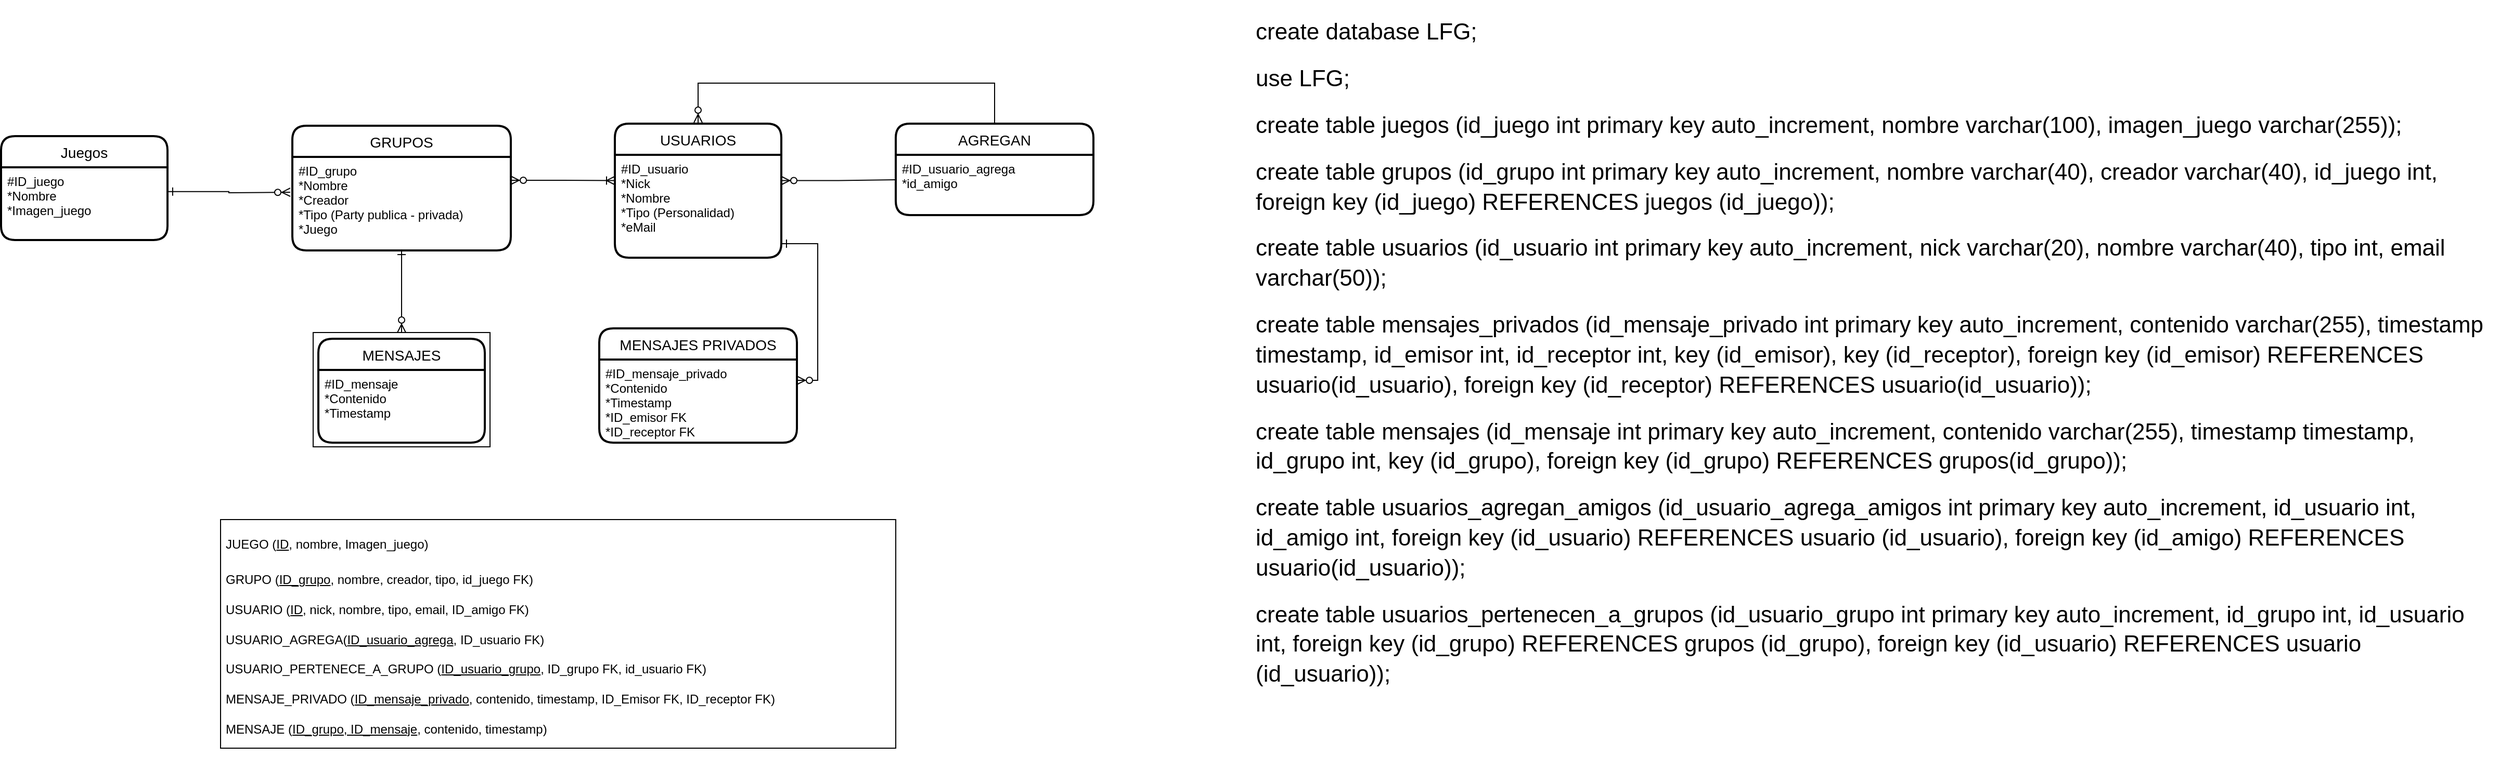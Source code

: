 <mxfile version="14.9.6" type="device"><diagram id="fGXiITKRBBbYJHxgEdGm" name="Proyecto Final"><mxGraphModel dx="2044" dy="1532" grid="1" gridSize="10" guides="1" tooltips="1" connect="1" arrows="1" fold="1" page="1" pageScale="1" pageWidth="827" pageHeight="1169" math="0" shadow="0"><root><mxCell id="0"/><mxCell id="1" parent="0"/><mxCell id="xlUKNqz5LgOI7BJJs7a0-16" value="" style="rounded=0;whiteSpace=wrap;html=1;strokeColor=#000000;" parent="1" vertex="1"><mxGeometry x="340" y="420" width="170" height="110" as="geometry"/></mxCell><mxCell id="fz3BFQP-4LdyfSXJcYYv-1" value="USUARIOS" style="swimlane;childLayout=stackLayout;horizontal=1;startSize=30;horizontalStack=0;rounded=1;fontSize=14;fontStyle=0;strokeWidth=2;resizeParent=0;resizeLast=1;shadow=0;dashed=0;align=center;" parent="1" vertex="1"><mxGeometry x="630" y="219" width="160" height="129" as="geometry"/></mxCell><mxCell id="fz3BFQP-4LdyfSXJcYYv-2" value="#ID_usuario&#10;*Nick&#10;*Nombre&#10;*Tipo (Personalidad)&#10;*eMail" style="align=left;strokeColor=none;fillColor=none;spacingLeft=4;fontSize=12;verticalAlign=top;resizable=0;rotatable=0;part=1;" parent="fz3BFQP-4LdyfSXJcYYv-1" vertex="1"><mxGeometry y="30" width="160" height="99" as="geometry"/></mxCell><mxCell id="xlUKNqz5LgOI7BJJs7a0-6" style="edgeStyle=orthogonalEdgeStyle;rounded=0;orthogonalLoop=1;jettySize=auto;html=1;endArrow=ERzeroToMany;endFill=1;startArrow=none;startFill=0;exitX=0.5;exitY=0;exitDx=0;exitDy=0;" parent="fz3BFQP-4LdyfSXJcYYv-1" source="xlUKNqz5LgOI7BJJs7a0-17" edge="1"><mxGeometry relative="1" as="geometry"><mxPoint x="80" y="-1" as="targetPoint"/><mxPoint x="370" y="-29" as="sourcePoint"/><Array as="points"><mxPoint x="365" y="-39"/><mxPoint x="80" y="-39"/></Array></mxGeometry></mxCell><mxCell id="fz3BFQP-4LdyfSXJcYYv-3" value="GRUPOS" style="swimlane;childLayout=stackLayout;horizontal=1;startSize=30;horizontalStack=0;rounded=1;fontSize=14;fontStyle=0;strokeWidth=2;resizeParent=0;resizeLast=1;shadow=0;dashed=0;align=center;" parent="1" vertex="1"><mxGeometry x="320" y="221" width="210" height="120" as="geometry"/></mxCell><mxCell id="fz3BFQP-4LdyfSXJcYYv-4" value="#ID_grupo&#10;*Nombre&#10;*Creador&#10;*Tipo (Party publica - privada)&#10;*Juego" style="align=left;strokeColor=none;fillColor=none;spacingLeft=4;fontSize=12;verticalAlign=top;resizable=0;rotatable=0;part=1;" parent="fz3BFQP-4LdyfSXJcYYv-3" vertex="1"><mxGeometry y="30" width="210" height="90" as="geometry"/></mxCell><mxCell id="fz3BFQP-4LdyfSXJcYYv-5" value="Juegos" style="swimlane;childLayout=stackLayout;horizontal=1;startSize=30;horizontalStack=0;rounded=1;fontSize=14;fontStyle=0;strokeWidth=2;resizeParent=0;resizeLast=1;shadow=0;dashed=0;align=center;" parent="1" vertex="1"><mxGeometry x="40" y="231" width="160" height="100" as="geometry"/></mxCell><mxCell id="fz3BFQP-4LdyfSXJcYYv-6" value="#ID_juego&#10;*Nombre&#10;*Imagen_juego" style="align=left;strokeColor=none;fillColor=none;spacingLeft=4;fontSize=12;verticalAlign=top;resizable=0;rotatable=0;part=1;" parent="fz3BFQP-4LdyfSXJcYYv-5" vertex="1"><mxGeometry y="30" width="160" height="70" as="geometry"/></mxCell><mxCell id="fz3BFQP-4LdyfSXJcYYv-7" value="MENSAJES PRIVADOS" style="swimlane;childLayout=stackLayout;horizontal=1;startSize=30;horizontalStack=0;rounded=1;fontSize=14;fontStyle=0;strokeWidth=2;resizeParent=0;resizeLast=1;shadow=0;dashed=0;align=center;" parent="1" vertex="1"><mxGeometry x="615" y="416" width="190" height="110" as="geometry"/></mxCell><mxCell id="fz3BFQP-4LdyfSXJcYYv-8" value="#ID_mensaje_privado&#10;*Contenido&#10;*Timestamp&#10;*ID_emisor FK&#10;*ID_receptor FK" style="align=left;strokeColor=none;fillColor=none;spacingLeft=4;fontSize=12;verticalAlign=top;resizable=0;rotatable=0;part=1;" parent="fz3BFQP-4LdyfSXJcYYv-7" vertex="1"><mxGeometry y="30" width="190" height="80" as="geometry"/></mxCell><mxCell id="xlUKNqz5LgOI7BJJs7a0-1" style="edgeStyle=orthogonalEdgeStyle;rounded=0;orthogonalLoop=1;jettySize=auto;html=1;exitX=1;exitY=0.25;exitDx=0;exitDy=0;entryX=0;entryY=0.25;entryDx=0;entryDy=0;endArrow=ERoneToMany;endFill=0;startArrow=ERzeroToMany;startFill=1;" parent="1" source="fz3BFQP-4LdyfSXJcYYv-4" target="fz3BFQP-4LdyfSXJcYYv-2" edge="1"><mxGeometry relative="1" as="geometry"/></mxCell><mxCell id="xlUKNqz5LgOI7BJJs7a0-3" style="edgeStyle=orthogonalEdgeStyle;rounded=0;orthogonalLoop=1;jettySize=auto;html=1;exitX=0.5;exitY=1;exitDx=0;exitDy=0;endArrow=ERzeroToMany;endFill=1;startArrow=ERone;startFill=0;entryX=0.5;entryY=0;entryDx=0;entryDy=0;" parent="1" source="fz3BFQP-4LdyfSXJcYYv-4" target="xlUKNqz5LgOI7BJJs7a0-16" edge="1"><mxGeometry relative="1" as="geometry"><mxPoint x="425" y="410" as="targetPoint"/></mxGeometry></mxCell><mxCell id="xlUKNqz5LgOI7BJJs7a0-4" style="edgeStyle=orthogonalEdgeStyle;rounded=0;orthogonalLoop=1;jettySize=auto;html=1;exitX=1;exitY=0.25;exitDx=0;exitDy=0;endArrow=ERone;endFill=0;startArrow=ERzeroToMany;startFill=1;entryX=1.006;entryY=0.864;entryDx=0;entryDy=0;entryPerimeter=0;" parent="1" source="fz3BFQP-4LdyfSXJcYYv-8" target="fz3BFQP-4LdyfSXJcYYv-2" edge="1"><mxGeometry relative="1" as="geometry"/></mxCell><mxCell id="xlUKNqz5LgOI7BJJs7a0-5" style="edgeStyle=orthogonalEdgeStyle;rounded=0;orthogonalLoop=1;jettySize=auto;html=1;endArrow=ERzeroToMany;endFill=1;startArrow=ERone;startFill=0;exitX=1.006;exitY=0.334;exitDx=0;exitDy=0;exitPerimeter=0;" parent="1" source="fz3BFQP-4LdyfSXJcYYv-6" edge="1"><mxGeometry relative="1" as="geometry"><mxPoint x="318" y="285" as="targetPoint"/><mxPoint x="210" y="285" as="sourcePoint"/></mxGeometry></mxCell><mxCell id="xlUKNqz5LgOI7BJJs7a0-10" value="&lt;h1&gt;&lt;span style=&quot;font-size: 12px ; font-weight: 400&quot;&gt;JUEGO (&lt;u&gt;ID&lt;/u&gt;, nombre, Imagen_juego)&lt;/span&gt;&lt;br style=&quot;font-size: 12px ; font-weight: 400&quot;&gt;&lt;/h1&gt;&lt;div&gt;&lt;span style=&quot;font-size: 12px ; font-weight: 400&quot;&gt;GRUPO (&lt;u&gt;ID_grupo&lt;/u&gt;, nombre, creador, tipo, id_juego FK)&lt;/span&gt;&lt;/div&gt;&lt;div&gt;&lt;span style=&quot;font-size: 12px ; font-weight: 400&quot;&gt;&lt;br&gt;&lt;/span&gt;&lt;/div&gt;&lt;div&gt;USUARIO (&lt;u&gt;ID&lt;/u&gt;, nick, nombre, tipo, email, ID_amigo FK)&lt;/div&gt;&lt;div&gt;&lt;br&gt;&lt;/div&gt;&lt;div&gt;USUARIO_AGREGA(&lt;u&gt;ID_usuario_agrega&lt;/u&gt;, ID_usuario FK)&lt;/div&gt;&lt;div&gt;&lt;br&gt;&lt;/div&gt;&lt;div&gt;USUARIO_PERTENECE_A_GRUPO (&lt;u&gt;ID_usuario_grupo&lt;/u&gt;, ID_grupo FK, id_usuario FK)&lt;/div&gt;&lt;div&gt;&lt;br&gt;&lt;/div&gt;&lt;div&gt;MENSAJE_PRIVADO (&lt;u&gt;ID_mensaje_privado&lt;/u&gt;, contenido, timestamp, ID_Emisor FK, ID_receptor FK)&lt;/div&gt;&lt;div&gt;&lt;br&gt;&lt;/div&gt;&lt;div&gt;MENSAJE (&lt;u&gt;ID_grupo,&amp;nbsp;ID_mensaje&lt;/u&gt;, contenido, timestamp)&lt;/div&gt;" style="text;html=1;fillColor=none;spacing=5;spacingTop=-20;whiteSpace=wrap;overflow=hidden;rounded=0;strokeColor=#000000;align=left;" parent="1" vertex="1"><mxGeometry x="251" y="600" width="649" height="220" as="geometry"/></mxCell><mxCell id="xlUKNqz5LgOI7BJJs7a0-11" value="&lt;h1 style=&quot;font-size: 22px&quot;&gt;&lt;/h1&gt;&lt;h1&gt;&lt;span style=&quot;font-weight: normal&quot;&gt;&lt;span style=&quot;font-size: 22px&quot;&gt;create database LFG;&lt;/span&gt;&lt;br&gt;&lt;/span&gt;&lt;/h1&gt;&lt;h1&gt;&lt;span style=&quot;font-size: 22px ; font-weight: normal&quot;&gt;use LFG;&lt;/span&gt;&lt;/h1&gt;&lt;h1&gt;&lt;span style=&quot;font-size: 22px ; font-weight: normal&quot;&gt;create table juegos (id_juego int primary key auto_increment, nombre varchar(100), imagen_juego varchar(255));&lt;/span&gt;&lt;/h1&gt;&lt;h1&gt;&lt;span style=&quot;font-size: 22px ; font-weight: normal&quot;&gt;create table grupos (id_grupo int primary key auto_increment, nombre varchar(40), creador varchar(40), id_juego int, foreign key (id_juego) REFERENCES juegos (id_juego));&lt;/span&gt;&lt;/h1&gt;&lt;h1&gt;&lt;span style=&quot;font-size: 22px ; font-weight: normal&quot;&gt;create table usuarios (id_usuario int primary key auto_increment, nick varchar(20), nombre varchar(40), tipo int, email varchar(50));&lt;/span&gt;&lt;/h1&gt;&lt;h1&gt;&lt;span style=&quot;font-size: 22px ; font-weight: normal&quot;&gt;create table mensajes_privados (id_mensaje_privado int primary key auto_increment, contenido varchar(255), timestamp timestamp, id_emisor int, id_receptor int, key (id_emisor), key (id_receptor), foreign key (id_emisor) REFERENCES usuario(id_usuario), foreign key (id_receptor) REFERENCES usuario(id_usuario));&lt;/span&gt;&lt;/h1&gt;&lt;h1&gt;&lt;span style=&quot;font-size: 22px ; font-weight: normal&quot;&gt;create table mensajes (id_mensaje int primary key auto_increment, contenido varchar(255), timestamp timestamp, id_grupo int, key (id_grupo), foreign key (id_grupo) REFERENCES grupos(id_grupo));&lt;/span&gt;&lt;/h1&gt;&lt;h1&gt;&lt;span style=&quot;font-size: 22px ; font-weight: normal&quot;&gt;create table usuarios_agregan_amigos (id_usuario_agrega_amigos int primary key auto_increment, id_usuario int, id_amigo int, foreign key (id_usuario) REFERENCES usuario (id_usuario), foreign key (id_amigo) REFERENCES usuario(id_usuario));&lt;/span&gt;&lt;/h1&gt;&lt;h1&gt;&lt;span style=&quot;font-size: 22px ; font-weight: normal&quot;&gt;create table usuarios_pertenecen_a_grupos (id_usuario_grupo int primary key auto_increment, id_grupo int, id_usuario int, foreign key (id_grupo) REFERENCES grupos (id_grupo), foreign key (id_usuario) REFERENCES usuario (id_usuario));&lt;/span&gt;&lt;/h1&gt;&lt;div style=&quot;font-size: 22px&quot;&gt;&lt;br&gt;&lt;/div&gt;" style="text;html=1;strokeColor=none;fillColor=none;spacing=5;spacingTop=-20;whiteSpace=wrap;overflow=hidden;rounded=0;" parent="1" vertex="1"><mxGeometry x="1241" y="110" width="1200" height="730" as="geometry"/></mxCell><mxCell id="xlUKNqz5LgOI7BJJs7a0-12" value="MENSAJES" style="swimlane;childLayout=stackLayout;horizontal=1;startSize=30;horizontalStack=0;rounded=1;fontSize=14;fontStyle=0;strokeWidth=2;resizeParent=0;resizeLast=1;shadow=0;dashed=0;align=center;" parent="1" vertex="1"><mxGeometry x="345" y="426" width="160" height="100" as="geometry"/></mxCell><mxCell id="xlUKNqz5LgOI7BJJs7a0-13" value="#ID_mensaje&#10;*Contenido&#10;*Timestamp" style="align=left;strokeColor=none;fillColor=none;spacingLeft=4;fontSize=12;verticalAlign=top;resizable=0;rotatable=0;part=1;" parent="xlUKNqz5LgOI7BJJs7a0-12" vertex="1"><mxGeometry y="30" width="160" height="70" as="geometry"/></mxCell><mxCell id="xlUKNqz5LgOI7BJJs7a0-17" value="AGREGAN" style="swimlane;childLayout=stackLayout;horizontal=1;startSize=30;horizontalStack=0;rounded=1;fontSize=14;fontStyle=0;strokeWidth=2;resizeParent=0;resizeLast=1;shadow=0;dashed=0;align=center;" parent="1" vertex="1"><mxGeometry x="900" y="219" width="190" height="88" as="geometry"/></mxCell><mxCell id="xlUKNqz5LgOI7BJJs7a0-18" value="#ID_usuario_agrega&#10;*id_amigo&#10;" style="align=left;strokeColor=none;fillColor=none;spacingLeft=4;fontSize=12;verticalAlign=top;resizable=0;rotatable=0;part=1;" parent="xlUKNqz5LgOI7BJJs7a0-17" vertex="1"><mxGeometry y="30" width="190" height="58" as="geometry"/></mxCell><mxCell id="xlUKNqz5LgOI7BJJs7a0-21" style="edgeStyle=orthogonalEdgeStyle;rounded=0;orthogonalLoop=1;jettySize=auto;html=1;exitX=1;exitY=0.25;exitDx=0;exitDy=0;entryX=0;entryY=0.414;entryDx=0;entryDy=0;entryPerimeter=0;startArrow=ERzeroToMany;startFill=1;endArrow=none;endFill=0;" parent="1" source="fz3BFQP-4LdyfSXJcYYv-2" target="xlUKNqz5LgOI7BJJs7a0-18" edge="1"><mxGeometry relative="1" as="geometry"/></mxCell></root></mxGraphModel></diagram></mxfile>